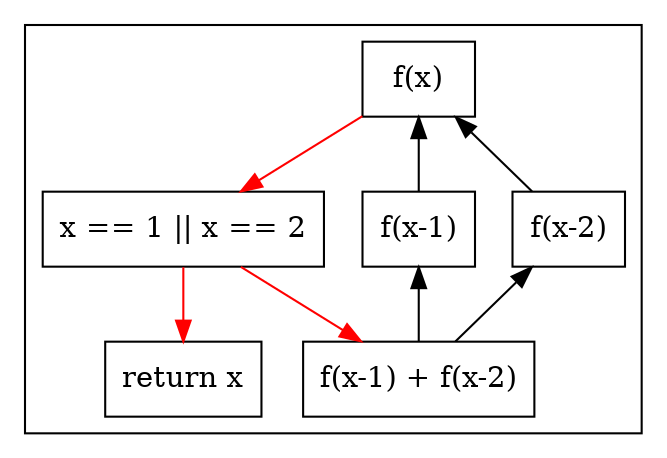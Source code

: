 digraph abc {
	node [shape=box]
	edge [dir=back]

	entry [label="f(x)"]
	cond [label="x == 1 || x == 2"]
	base [label="return x"]
	re1 [label="f(x-1)"]
	re2 [label="f(x-2)"]
	return [label="f(x-1) + f(x-2)"]

	subgraph cluster_while {
		entry->cond [color=red, dir=front]
		cond->base [color=red, dir=front]
		cond->return [color=red, dir=front]
		entry->re1
		re1->return
		entry->re2
		re2->return
	}
}
